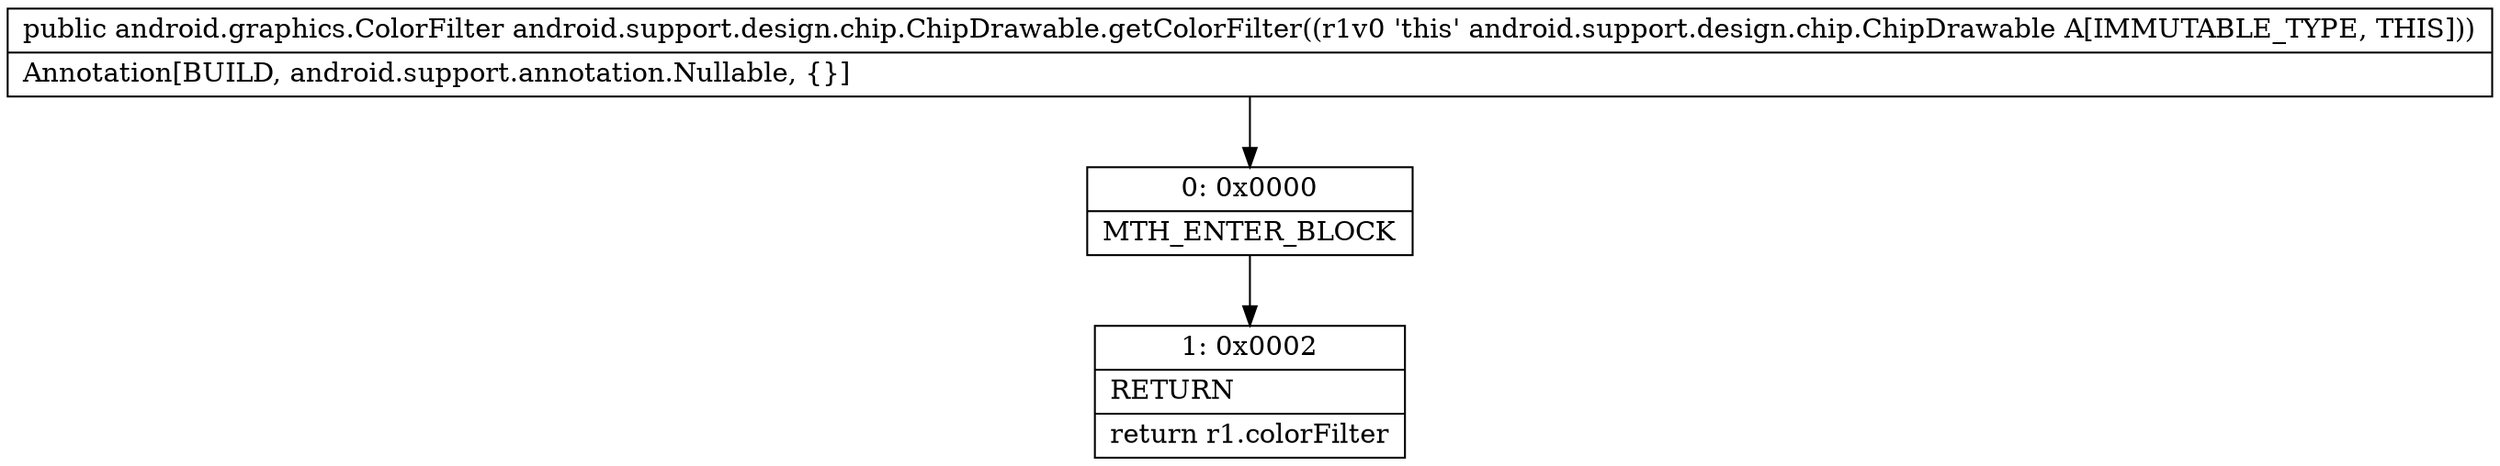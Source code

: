 digraph "CFG forandroid.support.design.chip.ChipDrawable.getColorFilter()Landroid\/graphics\/ColorFilter;" {
Node_0 [shape=record,label="{0\:\ 0x0000|MTH_ENTER_BLOCK\l}"];
Node_1 [shape=record,label="{1\:\ 0x0002|RETURN\l|return r1.colorFilter\l}"];
MethodNode[shape=record,label="{public android.graphics.ColorFilter android.support.design.chip.ChipDrawable.getColorFilter((r1v0 'this' android.support.design.chip.ChipDrawable A[IMMUTABLE_TYPE, THIS]))  | Annotation[BUILD, android.support.annotation.Nullable, \{\}]\l}"];
MethodNode -> Node_0;
Node_0 -> Node_1;
}

